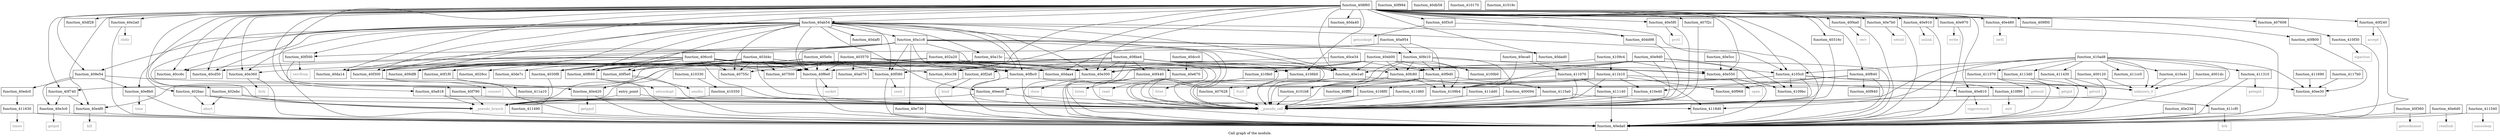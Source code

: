 digraph "Call graph of the module." {
  label="Call graph of the module.";
  node [shape=record];

  Node_function_40cc6c [label="{function_40cc6c}"];
  Node_function_40f9d0 [label="{function_40f9d0}"];
  Node_function_40cd50 [label="{function_40cd50}"];
  Node_function_40de7c [label="{function_40de7c}"];
  Node_function_40df28 [label="{function_40df28}"];
  Node_function_40e1a0 [label="{function_40e1a0}"];
  Node_function_40e230 [label="{function_40e230}"];
  Node_function_40eec0 [label="{function_40eec0}"];
  Node_function_40e2a0 [label="{function_40e2a0}"];
  Node_function_40e300 [label="{function_40e300}"];
  Node_function_40e360 [label="{function_40e360}"];
  Node_function_40f1f0 [label="{function_40f1f0}"];
  Node_function_40f360 [label="{function_40f360}"];
  Node_function_40e5f0 [label="{function_40e5f0}"];
  Node_function_40f3c0 [label="{function_40f3c0}"];
  Node_function_40e670 [label="{function_40e670}"];
  Node_function_40f440 [label="{function_40f440}"];
  Node_function_40e6d0 [label="{function_40e6d0}"];
  Node_function_40f4a0 [label="{function_40f4a0}"];
  Node_function_40e730 [label="{function_40e730}"];
  Node_function_40f500 [label="{function_40f500}"];
  Node_function_40e7b0 [label="{function_40e7b0}"];
  Node_function_40f580 [label="{function_40f580}"];
  Node_function_40e810 [label="{function_40e810}"];
  Node_function_40f5e0 [label="{function_40f5e0}"];
  Node_function_40e8b0 [label="{function_40e8b0}"];
  Node_function_40e910 [label="{function_40e910}"];
  Node_function_40e970 [label="{function_40e970}"];
  Node_function_40f660 [label="{function_40f660}"];
  Node_function_40e9d0 [label="{function_40e9d0}"];
  Node_function_40f994 [label="{function_40f994}"];
  Node_function_40f6e0 [label="{function_40f6e0}"];
  Node_function_40eb00 [label="{function_40eb00}"];
  Node_function_40f740 [label="{function_40f740}"];
  Node_function_40eca0 [label="{function_40eca0}"];
  Node_function_40f790 [label="{function_40f790}"];
  Node_function_40eda0 [label="{function_40eda0}"];
  Node_function_40e3c0 [label="{function_40e3c0}"];
  Node_function_40f940 [label="{function_40f940}"];
  Node_function_40e420 [label="{function_40e420}"];
  Node_function_40e480 [label="{function_40e480}"];
  Node_function_40e4f0 [label="{function_40e4f0}"];
  Node_function_40ce34 [label="{function_40ce34}"];
  Node_function_40da14 [label="{function_40da14}"];
  Node_function_40f968 [label="{function_40f968}"];
  Node_function_40da40 [label="{function_40da40}"];
  Node_function_40daa4 [label="{function_40daa4}"];
  Node_function_40dad0 [label="{function_40dad0}"];
  Node_function_40daf0 [label="{function_40daf0}"];
  Node_function_40f240 [label="{function_40f240}"];
  Node_function_40db58 [label="{function_40db58}"];
  Node_function_40dcc0 [label="{function_40dcc0}"];
  Node_function_40edc0 [label="{function_40edc0}"];
  Node_function_40f800 [label="{function_40f800}"];
  Node_function_40f2a0 [label="{function_40f2a0}"];
  Node_function_40ee30 [label="{function_40ee30}"];
  Node_function_40dd98 [label="{function_40dd98}"];
  Node_function_40e550 [label="{function_40e550}"];
  Node_function_40f300 [label="{function_40f300}"];
  Node_function_40fbc0 [label="{function_40fbc0}"];
  Node_function_40fc80 [label="{function_40fc80}"];
  Node_function_4101b8 [label="{function_4101b8}"];
  Node_function_410330 [label="{function_410330}"];
  Node_function_410350 [label="{function_410350}"];
  Node_function_4105c0 [label="{function_4105c0}"];
  Node_function_4106b0 [label="{function_4106b0}"];
  Node_function_4108f0 [label="{function_4108f0}"];
  Node_function_4109b4 [label="{function_4109b4}"];
  Node_function_411a10 [label="{function_411a10}"];
  Node_function_411b10 [label="{function_411b10}"];
  Node_function_40fe10 [label="{function_40fe10}"];
  Node_function_40fff0 [label="{function_40fff0}"];
  Node_function_4100b0 [label="{function_4100b0}"];
  Node_function_410170 [label="{function_410170}"];
  Node_function_41019c [label="{function_41019c}"];
  Node_getegid [color="gray50", fontcolor="gray50", label="{getegid}"];
  Node_geteuid [color="gray50", fontcolor="gray50", label="{geteuid}"];
  Node_getgid [color="gray50", fontcolor="gray50", label="{getgid}"];
  Node_getuid [color="gray50", fontcolor="gray50", label="{getuid}"];
  Node_nanosleep [color="gray50", fontcolor="gray50", label="{nanosleep}"];
  Node_times [color="gray50", fontcolor="gray50", label="{times}"];
  Node_brk [color="gray50", fontcolor="gray50", label="{brk}"];
  Node_abort [color="gray50", fontcolor="gray50", label="{abort}"];
  Node_function_4109bc [label="{function_4109bc}"];
  Node_function_4109c4 [label="{function_4109c4}"];
  Node_function_410a4c [label="{function_410a4c}"];
  Node_function_410ad8 [label="{function_410ad8}"];
  Node_function_410e40 [label="{function_410e40}"];
  Node_function_410f30 [label="{function_410f30}"];
  Node_function_410f90 [label="{function_410f90}"];
  Node_function_410fe0 [label="{function_410fe0}"];
  Node_function_411070 [label="{function_411070}"];
  Node_function_411140 [label="{function_411140}"];
  Node_function_411310 [label="{function_411310}"];
  Node_function_411370 [label="{function_411370}"];
  Node_function_4113d0 [label="{function_4113d0}"];
  Node_function_411430 [label="{function_411430}"];
  Node_function_411490 [label="{function_411490}"];
  Node_function_411540 [label="{function_411540}"];
  Node_function_4115a0 [label="{function_4115a0}"];
  Node_function_411630 [label="{function_411630}"];
  Node_function_411690 [label="{function_411690}"];
  Node_function_4117b0 [label="{function_4117b0}"];
  Node_function_4118d0 [label="{function_4118d0}"];
  Node_function_411cc0 [label="{function_411cc0}"];
  Node_function_411cf0 [label="{function_411cf0}"];
  Node_function_411d60 [label="{function_411d60}"];
  Node_function_411dd0 [label="{function_411dd0}"];
  Node_unknown_0 [color="gray50", fontcolor="gray50", label="{unknown_0}"];
  Node_fcntl [color="gray50", fontcolor="gray50", label="{fcntl}"];
  Node_chdir [color="gray50", fontcolor="gray50", label="{chdir}"];
  Node_close [color="gray50", fontcolor="gray50", label="{close}"];
  Node_fork [color="gray50", fontcolor="gray50", label="{fork}"];
  Node_getpid [color="gray50", fontcolor="gray50", label="{getpid}"];
  Node_getppid [color="gray50", fontcolor="gray50", label="{getppid}"];
  Node_ioctl [color="gray50", fontcolor="gray50", label="{ioctl}"];
  Node_kill [color="gray50", fontcolor="gray50", label="{kill}"];
  Node_open [color="gray50", fontcolor="gray50", label="{open}"];
  Node_prctl [color="gray50", fontcolor="gray50", label="{prctl}"];
  Node_read [color="gray50", fontcolor="gray50", label="{read}"];
  Node_readlink [color="gray50", fontcolor="gray50", label="{readlink}"];
  Node_setsid [color="gray50", fontcolor="gray50", label="{setsid}"];
  Node_sigprocmask [color="gray50", fontcolor="gray50", label="{sigprocmask}"];
  Node_time [color="gray50", fontcolor="gray50", label="{time}"];
  Node_unlink [color="gray50", fontcolor="gray50", label="{unlink}"];
  Node_write [color="gray50", fontcolor="gray50", label="{write}"];
  Node_accept [color="gray50", fontcolor="gray50", label="{accept}"];
  Node_bind [color="gray50", fontcolor="gray50", label="{bind}"];
  Node_connect [color="gray50", fontcolor="gray50", label="{connect}"];
  Node_getsockname [color="gray50", fontcolor="gray50", label="{getsockname}"];
  Node_getsockopt [color="gray50", fontcolor="gray50", label="{getsockopt}"];
  Node_listen [color="gray50", fontcolor="gray50", label="{listen}"];
  Node_recv [color="gray50", fontcolor="gray50", label="{recv}"];
  Node_recvfrom [color="gray50", fontcolor="gray50", label="{recvfrom}"];
  Node_send [color="gray50", fontcolor="gray50", label="{send}"];
  Node_sendto [color="gray50", fontcolor="gray50", label="{sendto}"];
  Node_setsockopt [color="gray50", fontcolor="gray50", label="{setsockopt}"];
  Node_socket [color="gray50", fontcolor="gray50", label="{socket}"];
  Node_sigaction [color="gray50", fontcolor="gray50", label="{sigaction}"];
  Node_exit [color="gray50", fontcolor="gray50", label="{exit}"];
  Node_fstat [color="gray50", fontcolor="gray50", label="{fstat}"];
  Node_function_40e5cc [label="{function_40e5cc}"];
  Node___pseudo_call [color="gray50", fontcolor="gray50", label="{__pseudo_call}"];
  Node___pseudo_branch [color="gray50", fontcolor="gray50", label="{__pseudo_branch}"];
  Node_function_400094 [label="{function_400094}"];
  Node_function_400120 [label="{function_400120}"];
  Node_function_4001dc [label="{function_4001dc}"];
  Node_entry_point [label="{entry_point}"];
  Node_function_4029cc [label="{function_4029cc}"];
  Node_function_402a20 [label="{function_402a20}"];
  Node_function_402bac [label="{function_402bac}"];
  Node_function_402ebc [label="{function_402ebc}"];
  Node_function_4030f8 [label="{function_4030f8}"];
  Node_function_40316c [label="{function_40316c}"];
  Node_function_403570 [label="{function_403570}"];
  Node_function_403d4c [label="{function_403d4c}"];
  Node_function_405e0c [label="{function_405e0c}"];
  Node_function_406cc0 [label="{function_406cc0}"];
  Node_function_407500 [label="{function_407500}"];
  Node_function_40f840 [label="{function_40f840}"];
  Node_function_40755c [label="{function_40755c}"];
  Node_function_407608 [label="{function_407608}"];
  Node_function_407628 [label="{function_407628}"];
  Node_function_407f2c [label="{function_407f2c}"];
  Node_function_408be4 [label="{function_408be4}"];
  Node_function_408f60 [label="{function_408f60}"];
  Node_function_409df8 [label="{function_409df8}"];
  Node_function_409e54 [label="{function_409e54}"];
  Node_function_409f00 [label="{function_409f00}"];
  Node_function_40a070 [label="{function_40a070}"];
  Node_function_40a15c [label="{function_40a15c}"];
  Node_function_40a1c8 [label="{function_40a1c8}"];
  Node_function_40a818 [label="{function_40a818}"];
  Node_function_40a954 [label="{function_40a954}"];
  Node_function_40ab54 [label="{function_40ab54}"];
  Node_function_40cc38 [label="{function_40cc38}"];
  Node_function_40f9d0 -> Node_function_4101b8;
  Node_function_40f9d0 -> Node_function_4109b4;
  Node_function_40f9d0 -> Node_function_40fff0;
  Node_function_40f9d0 -> Node_function_4115a0;
  Node_function_40f9d0 -> Node___pseudo_call;
  Node_function_40e1a0 -> Node_unknown_0;
  Node_function_40e1a0 -> Node_fcntl;
  Node_function_40e1a0 -> Node___pseudo_call;
  Node_function_40e230 -> Node_function_40eda0;
  Node_function_40eec0 -> Node_function_4118d0;
  Node_function_40eec0 -> Node___pseudo_branch;
  Node_function_40e2a0 -> Node_function_40eda0;
  Node_function_40e2a0 -> Node_chdir;
  Node_function_40e300 -> Node_function_40eda0;
  Node_function_40e300 -> Node_close;
  Node_function_40e360 -> Node_function_40eda0;
  Node_function_40e360 -> Node_fork;
  Node_function_40f1f0 -> Node_function_411a10;
  Node_function_40f360 -> Node_function_40eda0;
  Node_function_40f360 -> Node_getsockname;
  Node_function_40e5f0 -> Node_prctl;
  Node_function_40e5f0 -> Node___pseudo_call;
  Node_function_40f3c0 -> Node_function_40eda0;
  Node_function_40f3c0 -> Node_getsockopt;
  Node_function_40e670 -> Node_function_40eda0;
  Node_function_40e670 -> Node_read;
  Node_function_40f440 -> Node_function_40eda0;
  Node_function_40f440 -> Node_listen;
  Node_function_40e6d0 -> Node_function_40eda0;
  Node_function_40e6d0 -> Node_readlink;
  Node_function_40f4a0 -> Node_function_40eda0;
  Node_function_40f4a0 -> Node_recv;
  Node_function_40e730 -> Node_function_40eda0;
  Node_function_40f500 -> Node_function_40eda0;
  Node_function_40f500 -> Node_recvfrom;
  Node_function_40e7b0 -> Node_function_40eda0;
  Node_function_40e7b0 -> Node_setsid;
  Node_function_40f580 -> Node_function_40eda0;
  Node_function_40f580 -> Node_send;
  Node_function_40e810 -> Node_function_40eda0;
  Node_function_40e810 -> Node_sigprocmask;
  Node_function_40f5e0 -> Node_function_40eda0;
  Node_function_40f5e0 -> Node_sendto;
  Node_function_40e8b0 -> Node_function_40eda0;
  Node_function_40e8b0 -> Node_time;
  Node_function_40e910 -> Node_function_40eda0;
  Node_function_40e910 -> Node_unlink;
  Node_function_40e970 -> Node_function_40eda0;
  Node_function_40e970 -> Node_write;
  Node_function_40f660 -> Node_function_40eda0;
  Node_function_40f660 -> Node_setsockopt;
  Node_function_40e9d0 -> Node_function_40e300;
  Node_function_40e9d0 -> Node_function_40eda0;
  Node_function_40e9d0 -> Node_function_40fc80;
  Node_function_40e9d0 -> Node_function_4109b4;
  Node_function_40e9d0 -> Node_function_4109bc;
  Node_function_40e9d0 -> Node___pseudo_call;
  Node_function_40f6e0 -> Node_function_40eda0;
  Node_function_40f6e0 -> Node_socket;
  Node_function_40eb00 -> Node_function_40f9d0;
  Node_function_40eb00 -> Node_function_40e1a0;
  Node_function_40eb00 -> Node_function_40e300;
  Node_function_40eb00 -> Node_function_40eda0;
  Node_function_40eb00 -> Node_function_40e550;
  Node_function_40eb00 -> Node_function_40fbc0;
  Node_function_40eb00 -> Node_function_40fc80;
  Node_function_40eb00 -> Node_function_4109b4;
  Node_function_40eb00 -> Node_function_410fe0;
  Node_function_40f740 -> Node_function_40e3c0;
  Node_function_40f740 -> Node_function_40e4f0;
  Node_function_40eca0 -> Node_function_4109b4;
  Node_function_40eca0 -> Node_function_4109bc;
  Node_function_40eca0 -> Node_function_411070;
  Node_function_40f790 -> Node___pseudo_call;
  Node_function_40f790 -> Node___pseudo_branch;
  Node_function_40e3c0 -> Node_function_40eda0;
  Node_function_40e3c0 -> Node_getpid;
  Node_function_40e420 -> Node_function_40eda0;
  Node_function_40e420 -> Node_getppid;
  Node_function_40e480 -> Node_function_40eda0;
  Node_function_40e480 -> Node_ioctl;
  Node_function_40e4f0 -> Node_function_40eda0;
  Node_function_40e4f0 -> Node_kill;
  Node_function_40ce34 -> Node_function_40f9d0;
  Node_function_40ce34 -> Node_function_40daa4;
  Node_function_40f240 -> Node_function_40eda0;
  Node_function_40f240 -> Node_accept;
  Node_function_40dcc0 -> Node_function_40e670;
  Node_function_40edc0 -> Node_function_411630;
  Node_function_40f800 -> Node_function_40ee30;
  Node_function_40f2a0 -> Node_function_40eda0;
  Node_function_40f2a0 -> Node_bind;
  Node_function_40dd98 -> Node___pseudo_call;
  Node_function_40e550 -> Node_function_40eda0;
  Node_function_40e550 -> Node_open;
  Node_function_40f300 -> Node_function_40eda0;
  Node_function_40f300 -> Node_connect;
  Node_function_40fbc0 -> Node_function_40eda0;
  Node_function_40fbc0 -> Node_function_40ee30;
  Node_function_40fbc0 -> Node___pseudo_call;
  Node_function_40fc80 -> Node_function_4101b8;
  Node_function_40fc80 -> Node_function_4109b4;
  Node_function_40fc80 -> Node_function_4115a0;
  Node_function_40fc80 -> Node___pseudo_call;
  Node_function_4101b8 -> Node___pseudo_call;
  Node_function_410330 -> Node_function_410350;
  Node_function_410350 -> Node___pseudo_call;
  Node_function_410350 -> Node___pseudo_branch;
  Node_function_4105c0 -> Node_function_4108f0;
  Node_function_4105c0 -> Node_function_4109b4;
  Node_function_4105c0 -> Node_function_4109bc;
  Node_function_4105c0 -> Node_function_410f90;
  Node_function_4105c0 -> Node_unknown_0;
  Node_function_4105c0 -> Node___pseudo_call;
  Node_function_4106b0 -> Node___pseudo_call;
  Node_function_4108f0 -> Node___pseudo_call;
  Node_function_4108f0 -> Node___pseudo_branch;
  Node_function_411b10 -> Node_function_40e810;
  Node_function_411b10 -> Node_function_40f740;
  Node_function_411b10 -> Node_function_40f968;
  Node_function_411b10 -> Node_function_4109b4;
  Node_function_411b10 -> Node_function_410e40;
  Node_function_411b10 -> Node___pseudo_call;
  Node_function_40fe10 -> Node_function_40f9d0;
  Node_function_40fe10 -> Node_function_40fc80;
  Node_function_40fe10 -> Node_function_4101b8;
  Node_function_40fe10 -> Node_function_4109b4;
  Node_function_40fe10 -> Node_function_4100b0;
  Node_function_40fe10 -> Node_function_4118d0;
  Node_function_40fe10 -> Node___pseudo_call;
  Node_function_4109c4 -> Node_function_40e1a0;
  Node_function_4109c4 -> Node_function_40e550;
  Node_function_4109c4 -> Node_function_411b10;
  Node_function_410a4c -> Node_unknown_0;
  Node_function_410ad8 -> Node_function_40eda0;
  Node_function_410ad8 -> Node_function_40ee30;
  Node_function_410ad8 -> Node_function_4105c0;
  Node_function_410ad8 -> Node_function_410a4c;
  Node_function_410ad8 -> Node_function_411310;
  Node_function_410ad8 -> Node_function_411370;
  Node_function_410ad8 -> Node_function_4113d0;
  Node_function_410ad8 -> Node_function_411430;
  Node_function_410ad8 -> Node_function_4118d0;
  Node_function_410ad8 -> Node_function_411cc0;
  Node_function_410ad8 -> Node_unknown_0;
  Node_function_410ad8 -> Node___pseudo_call;
  Node_function_410e40 -> Node___pseudo_call;
  Node_function_410f30 -> Node_function_40eda0;
  Node_function_410f30 -> Node_sigaction;
  Node_function_410f90 -> Node_exit;
  Node_function_410fe0 -> Node_fstat;
  Node_function_410fe0 -> Node___pseudo_call;
  Node_function_411070 -> Node_function_40eec0;
  Node_function_411070 -> Node_function_411140;
  Node_function_411070 -> Node___pseudo_call;
  Node_function_411140 -> Node_function_40eda0;
  Node_function_411140 -> Node___pseudo_call;
  Node_function_411310 -> Node_function_40eda0;
  Node_function_411310 -> Node_getegid;
  Node_function_411370 -> Node_function_40eda0;
  Node_function_411370 -> Node_geteuid;
  Node_function_4113d0 -> Node_function_40eda0;
  Node_function_4113d0 -> Node_getgid;
  Node_function_411430 -> Node_function_40eda0;
  Node_function_411430 -> Node_getuid;
  Node_function_411490 -> Node_function_40eda0;
  Node_function_411540 -> Node_function_40eda0;
  Node_function_411540 -> Node_nanosleep;
  Node_function_4115a0 -> Node_function_411cf0;
  Node_function_4115a0 -> Node___pseudo_call;
  Node_function_411630 -> Node_function_40eda0;
  Node_function_411630 -> Node_times;
  Node_function_411690 -> Node_function_40ee30;
  Node_function_4117b0 -> Node_function_40ee30;
  Node_function_411cf0 -> Node_function_40eda0;
  Node_function_411cf0 -> Node_brk;
  Node_function_411d60 -> Node___pseudo_call;
  Node_function_411dd0 -> Node___pseudo_call;
  Node_function_40e5cc -> Node_function_40e550;
  Node_function_400094 -> Node___pseudo_call;
  Node_function_400120 -> Node_unknown_0;
  Node_function_400120 -> Node___pseudo_call;
  Node_function_4001dc -> Node_unknown_0;
  Node_entry_point -> Node___pseudo_call;
  Node_entry_point -> Node___pseudo_branch;
  Node_function_402a20 -> Node_function_40e360;
  Node_function_402a20 -> Node_function_40e420;
  Node_function_402a20 -> Node_function_40e4f0;
  Node_function_402a20 -> Node_function_4105c0;
  Node_function_402a20 -> Node_function_4106b0;
  Node_function_402a20 -> Node___pseudo_call;
  Node_function_402bac -> Node_abort;
  Node_function_402bac -> Node___pseudo_call;
  Node_function_402bac -> Node___pseudo_branch;
  Node_function_402ebc -> Node_abort;
  Node_function_402ebc -> Node___pseudo_call;
  Node_function_402ebc -> Node___pseudo_branch;
  Node_function_4030f8 -> Node___pseudo_branch;
  Node_function_40316c -> Node___pseudo_call;
  Node_function_403570 -> Node_function_40e300;
  Node_function_403570 -> Node_function_40f5e0;
  Node_function_403570 -> Node_function_40f660;
  Node_function_403570 -> Node_function_40f6e0;
  Node_function_403570 -> Node_function_40daa4;
  Node_function_403570 -> Node_function_40fbc0;
  Node_function_403570 -> Node___pseudo_call;
  Node_function_403570 -> Node_function_4030f8;
  Node_function_403570 -> Node_function_407500;
  Node_function_403570 -> Node_function_40755c;
  Node_function_403570 -> Node_function_409df8;
  Node_function_403570 -> Node_function_40a070;
  Node_function_403d4c -> Node_function_40e300;
  Node_function_403d4c -> Node_function_40f5e0;
  Node_function_403d4c -> Node_function_40f660;
  Node_function_403d4c -> Node_function_40f6e0;
  Node_function_403d4c -> Node_function_40fbc0;
  Node_function_403d4c -> Node___pseudo_call;
  Node_function_403d4c -> Node_function_4030f8;
  Node_function_403d4c -> Node_function_407500;
  Node_function_403d4c -> Node_function_40755c;
  Node_function_403d4c -> Node_function_409df8;
  Node_function_405e0c -> Node_function_40f580;
  Node_function_405e0c -> Node_function_40f6e0;
  Node_function_405e0c -> Node_function_40f2a0;
  Node_function_405e0c -> Node_function_40f300;
  Node_function_405e0c -> Node_function_40fbc0;
  Node_function_405e0c -> Node___pseudo_call;
  Node_function_405e0c -> Node_function_4030f8;
  Node_function_405e0c -> Node_function_409df8;
  Node_function_406cc0 -> Node_function_40cc6c;
  Node_function_406cc0 -> Node_function_40cd50;
  Node_function_406cc0 -> Node_function_40de7c;
  Node_function_406cc0 -> Node_function_40e300;
  Node_function_406cc0 -> Node_function_40f1f0;
  Node_function_406cc0 -> Node_function_40e670;
  Node_function_406cc0 -> Node_function_40f5e0;
  Node_function_406cc0 -> Node_function_40f660;
  Node_function_406cc0 -> Node_function_40f6e0;
  Node_function_406cc0 -> Node_function_40da14;
  Node_function_406cc0 -> Node_function_40daa4;
  Node_function_406cc0 -> Node_function_40e550;
  Node_function_406cc0 -> Node_function_40fbc0;
  Node_function_406cc0 -> Node___pseudo_call;
  Node_function_406cc0 -> Node_function_4029cc;
  Node_function_406cc0 -> Node_function_4030f8;
  Node_function_406cc0 -> Node_function_407500;
  Node_function_406cc0 -> Node_function_40755c;
  Node_function_406cc0 -> Node_function_409df8;
  Node_function_406cc0 -> Node_function_40cc38;
  Node_function_40f840 -> Node_function_40eda0;
  Node_function_40f840 -> Node_function_40f940;
  Node_function_40f840 -> Node_function_40f968;
  Node_function_40f840 -> Node_function_410e40;
  Node_function_407608 -> Node_function_410f30;
  Node_function_407628 -> Node___pseudo_call;
  Node_function_407f2c -> Node___pseudo_call;
  Node_function_408be4 -> Node_function_40e1a0;
  Node_function_408be4 -> Node_function_40e300;
  Node_function_408be4 -> Node_function_40f440;
  Node_function_408be4 -> Node_function_40f660;
  Node_function_408be4 -> Node_function_40f6e0;
  Node_function_408be4 -> Node_function_40eda0;
  Node_function_408be4 -> Node_function_40f2a0;
  Node_function_408be4 -> Node_function_40f300;
  Node_function_408be4 -> Node_function_4106b0;
  Node_function_408be4 -> Node___pseudo_call;
  Node_function_408be4 -> Node___pseudo_branch;
  Node_function_408be4 -> Node_function_407628;
  Node_function_408f60 -> Node_function_40cc6c;
  Node_function_408f60 -> Node_function_40cd50;
  Node_function_408f60 -> Node_function_40df28;
  Node_function_408f60 -> Node_function_40e1a0;
  Node_function_408f60 -> Node_function_40e2a0;
  Node_function_408f60 -> Node_function_40e300;
  Node_function_408f60 -> Node_function_40e360;
  Node_function_408f60 -> Node_function_40e5f0;
  Node_function_408f60 -> Node_function_40f3c0;
  Node_function_408f60 -> Node_function_40f4a0;
  Node_function_408f60 -> Node_function_40e7b0;
  Node_function_408f60 -> Node_function_40f580;
  Node_function_408f60 -> Node_function_40e810;
  Node_function_408f60 -> Node_function_40e910;
  Node_function_408f60 -> Node_function_40e970;
  Node_function_408f60 -> Node_function_40f740;
  Node_function_408f60 -> Node_function_40f790;
  Node_function_408f60 -> Node_function_40e480;
  Node_function_408f60 -> Node_function_40e4f0;
  Node_function_408f60 -> Node_function_40da14;
  Node_function_408f60 -> Node_function_40da40;
  Node_function_408f60 -> Node_function_40dad0;
  Node_function_408f60 -> Node_function_40f240;
  Node_function_408f60 -> Node_function_40f800;
  Node_function_408f60 -> Node_function_40dd98;
  Node_function_408f60 -> Node_function_40e550;
  Node_function_408f60 -> Node_function_40f300;
  Node_function_408f60 -> Node_function_4105c0;
  Node_function_408f60 -> Node_function_4106b0;
  Node_function_408f60 -> Node___pseudo_call;
  Node_function_408f60 -> Node_function_402bac;
  Node_function_408f60 -> Node_function_402ebc;
  Node_function_408f60 -> Node_function_40316c;
  Node_function_408f60 -> Node_function_40f840;
  Node_function_408f60 -> Node_function_407608;
  Node_function_408f60 -> Node_function_407f2c;
  Node_function_408f60 -> Node_function_409df8;
  Node_function_408f60 -> Node_function_409e54;
  Node_function_408f60 -> Node_function_409f00;
  Node_function_408f60 -> Node_function_40a818;
  Node_function_408f60 -> Node_function_40ab54;
  Node_function_408f60 -> Node_function_40cc38;
  Node_function_409e54 -> Node_function_40e8b0;
  Node_function_409e54 -> Node_function_40e3c0;
  Node_function_409e54 -> Node_function_40e420;
  Node_function_409e54 -> Node_function_40edc0;
  Node_function_40a15c -> Node_function_40fc80;
  Node_function_40a15c -> Node___pseudo_branch;
  Node_function_40a1c8 -> Node_function_40e1a0;
  Node_function_40a1c8 -> Node_function_40e300;
  Node_function_40a1c8 -> Node_function_40e730;
  Node_function_40a1c8 -> Node_function_40f500;
  Node_function_40a1c8 -> Node_function_40f580;
  Node_function_40a1c8 -> Node_function_40f6e0;
  Node_function_40a1c8 -> Node_function_40da14;
  Node_function_40a1c8 -> Node_function_40dad0;
  Node_function_40a1c8 -> Node_function_40f300;
  Node_function_40a1c8 -> Node_function_40fbc0;
  Node_function_40a1c8 -> Node_function_40fe10;
  Node_function_40a1c8 -> Node___pseudo_call;
  Node_function_40a1c8 -> Node_function_409df8;
  Node_function_40a818 -> Node___pseudo_call;
  Node_function_40a818 -> Node___pseudo_branch;
  Node_function_40a954 -> Node_function_40f9d0;
  Node_function_40a954 -> Node_function_40da14;
  Node_function_40a954 -> Node_function_40daa4;
  Node_function_40a954 -> Node_function_40fe10;
  Node_function_40ab54 -> Node_function_40cc6c;
  Node_function_40ab54 -> Node_function_40cd50;
  Node_function_40ab54 -> Node_function_40e1a0;
  Node_function_40ab54 -> Node_function_40eec0;
  Node_function_40ab54 -> Node_function_40e300;
  Node_function_40ab54 -> Node_function_40e360;
  Node_function_40ab54 -> Node_function_40f500;
  Node_function_40ab54 -> Node_function_40f580;
  Node_function_40ab54 -> Node_function_40f5e0;
  Node_function_40ab54 -> Node_function_40e8b0;
  Node_function_40ab54 -> Node_function_40f660;
  Node_function_40ab54 -> Node_function_40f6e0;
  Node_function_40ab54 -> Node_function_40daf0;
  Node_function_40ab54 -> Node_function_40dd98;
  Node_function_40ab54 -> Node_function_40f300;
  Node_function_40ab54 -> Node_function_40fbc0;
  Node_function_40ab54 -> Node_function_4105c0;
  Node_function_40ab54 -> Node___pseudo_call;
  Node_function_40ab54 -> Node___pseudo_branch;
  Node_function_40ab54 -> Node_function_40755c;
  Node_function_40ab54 -> Node_function_409df8;
  Node_function_40ab54 -> Node_function_409e54;
  Node_function_40ab54 -> Node_function_40a15c;
  Node_function_40ab54 -> Node_function_40a1c8;
  Node_function_40ab54 -> Node_function_40cc38;
}
